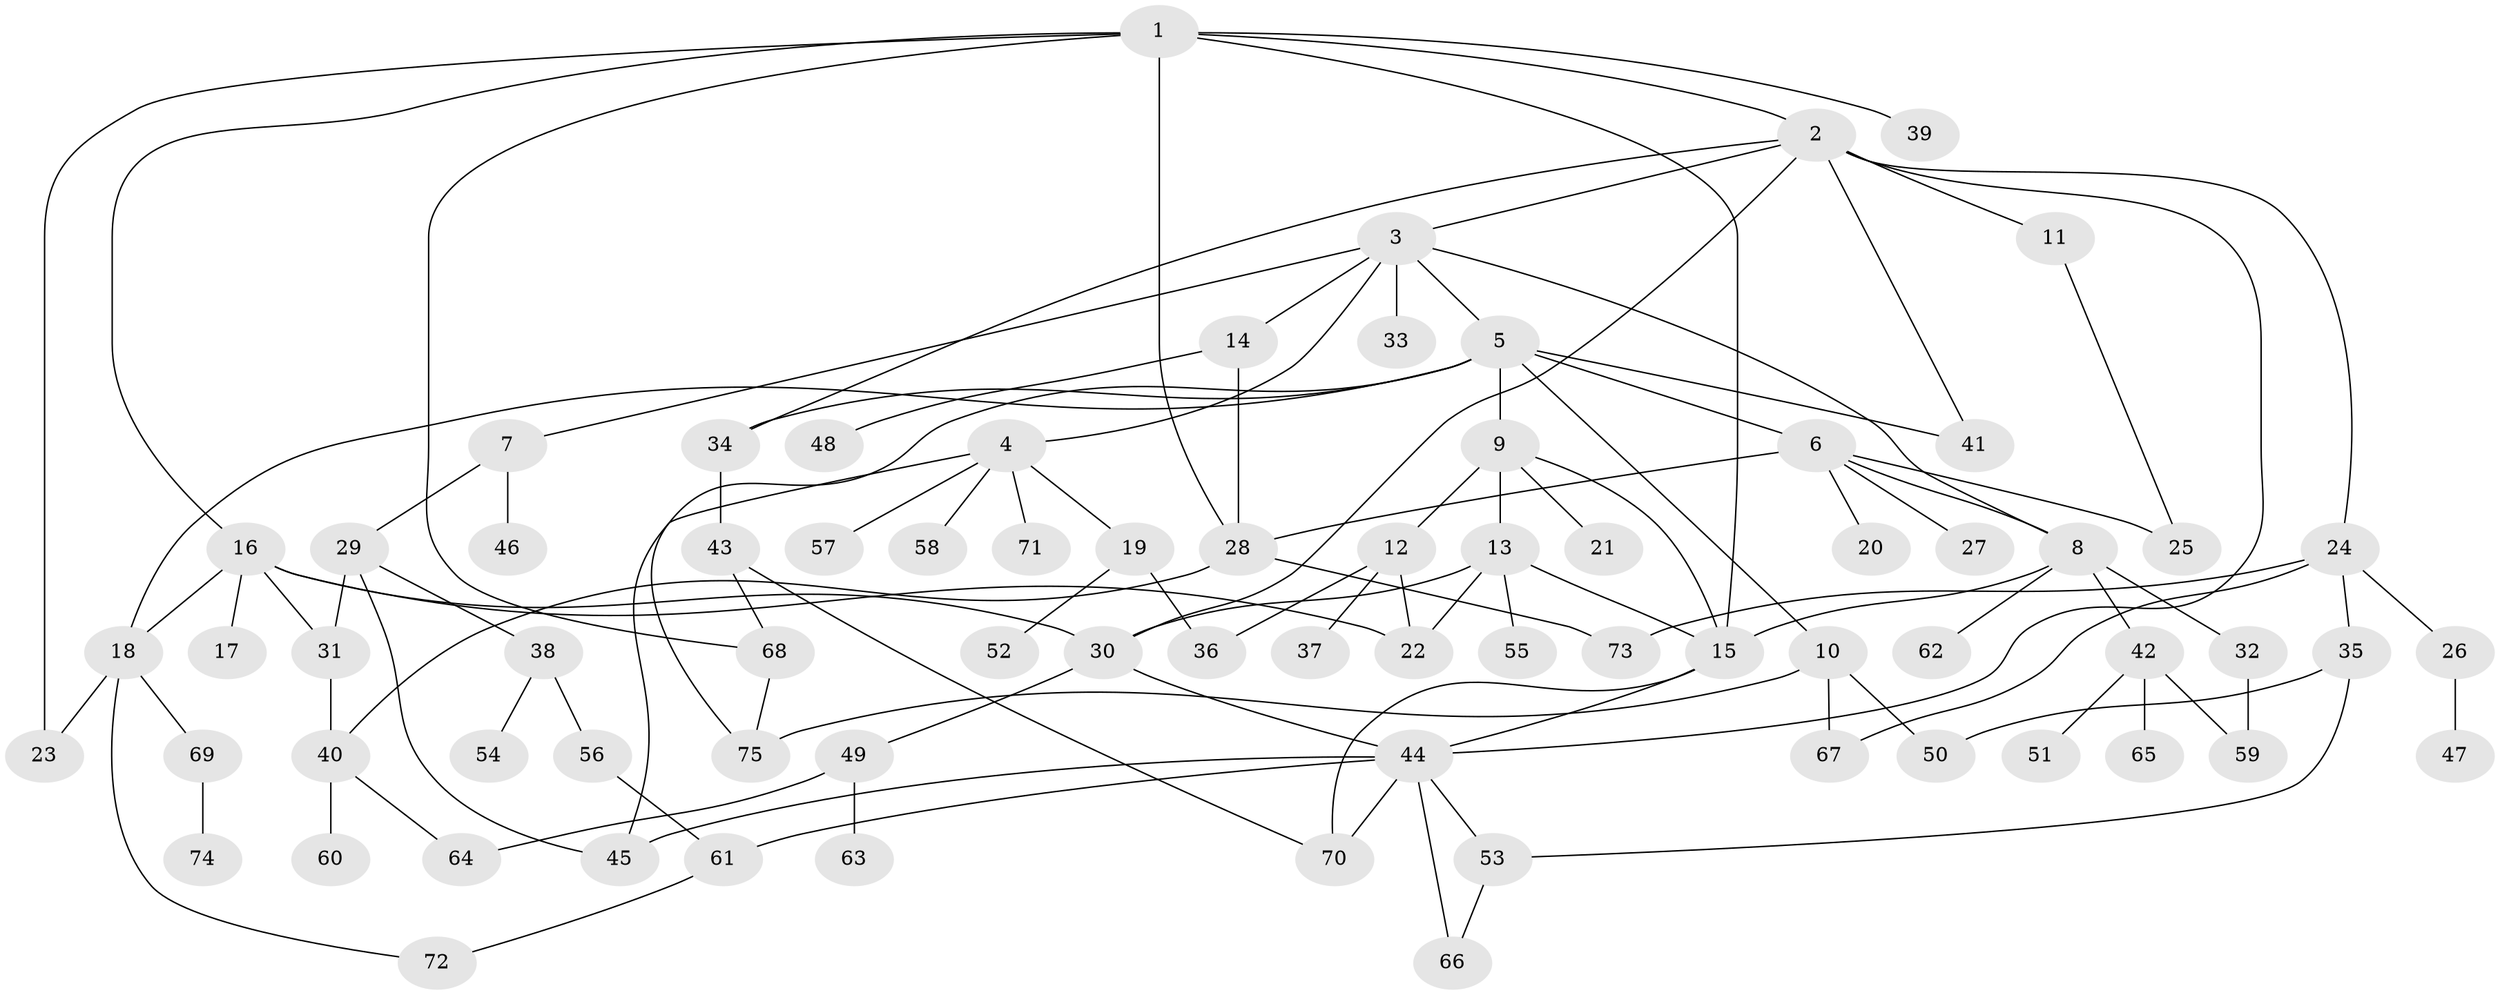 // coarse degree distribution, {6: 0.05263157894736842, 11: 0.02631578947368421, 5: 0.13157894736842105, 4: 0.15789473684210525, 2: 0.23684210526315788, 3: 0.13157894736842105, 10: 0.02631578947368421, 1: 0.21052631578947367, 7: 0.02631578947368421}
// Generated by graph-tools (version 1.1) at 2025/48/03/04/25 22:48:48]
// undirected, 75 vertices, 110 edges
graph export_dot {
  node [color=gray90,style=filled];
  1;
  2;
  3;
  4;
  5;
  6;
  7;
  8;
  9;
  10;
  11;
  12;
  13;
  14;
  15;
  16;
  17;
  18;
  19;
  20;
  21;
  22;
  23;
  24;
  25;
  26;
  27;
  28;
  29;
  30;
  31;
  32;
  33;
  34;
  35;
  36;
  37;
  38;
  39;
  40;
  41;
  42;
  43;
  44;
  45;
  46;
  47;
  48;
  49;
  50;
  51;
  52;
  53;
  54;
  55;
  56;
  57;
  58;
  59;
  60;
  61;
  62;
  63;
  64;
  65;
  66;
  67;
  68;
  69;
  70;
  71;
  72;
  73;
  74;
  75;
  1 -- 2;
  1 -- 15;
  1 -- 16;
  1 -- 39;
  1 -- 68;
  1 -- 23;
  1 -- 28;
  2 -- 3;
  2 -- 11;
  2 -- 24;
  2 -- 30;
  2 -- 41;
  2 -- 44;
  2 -- 34;
  3 -- 4;
  3 -- 5;
  3 -- 7;
  3 -- 14;
  3 -- 33;
  3 -- 8;
  4 -- 19;
  4 -- 57;
  4 -- 58;
  4 -- 71;
  4 -- 45;
  5 -- 6;
  5 -- 9;
  5 -- 10;
  5 -- 18;
  5 -- 34;
  5 -- 41;
  5 -- 75;
  6 -- 8;
  6 -- 20;
  6 -- 25;
  6 -- 27;
  6 -- 28;
  7 -- 29;
  7 -- 46;
  8 -- 32;
  8 -- 42;
  8 -- 62;
  8 -- 15;
  9 -- 12;
  9 -- 13;
  9 -- 21;
  9 -- 15;
  10 -- 75;
  10 -- 50;
  10 -- 67;
  11 -- 25;
  12 -- 36;
  12 -- 37;
  12 -- 22;
  13 -- 55;
  13 -- 15;
  13 -- 30;
  13 -- 22;
  14 -- 28;
  14 -- 48;
  15 -- 70;
  15 -- 44;
  16 -- 17;
  16 -- 22;
  16 -- 31;
  16 -- 30;
  16 -- 18;
  18 -- 23;
  18 -- 69;
  18 -- 72;
  19 -- 52;
  19 -- 36;
  24 -- 26;
  24 -- 35;
  24 -- 67;
  24 -- 73;
  26 -- 47;
  28 -- 40;
  28 -- 73;
  29 -- 38;
  29 -- 45;
  29 -- 31;
  30 -- 49;
  30 -- 44;
  31 -- 40;
  32 -- 59;
  34 -- 43;
  35 -- 50;
  35 -- 53;
  38 -- 54;
  38 -- 56;
  40 -- 60;
  40 -- 64;
  42 -- 51;
  42 -- 65;
  42 -- 59;
  43 -- 70;
  43 -- 68;
  44 -- 66;
  44 -- 61;
  44 -- 45;
  44 -- 53;
  44 -- 70;
  49 -- 63;
  49 -- 64;
  53 -- 66;
  56 -- 61;
  61 -- 72;
  68 -- 75;
  69 -- 74;
}
